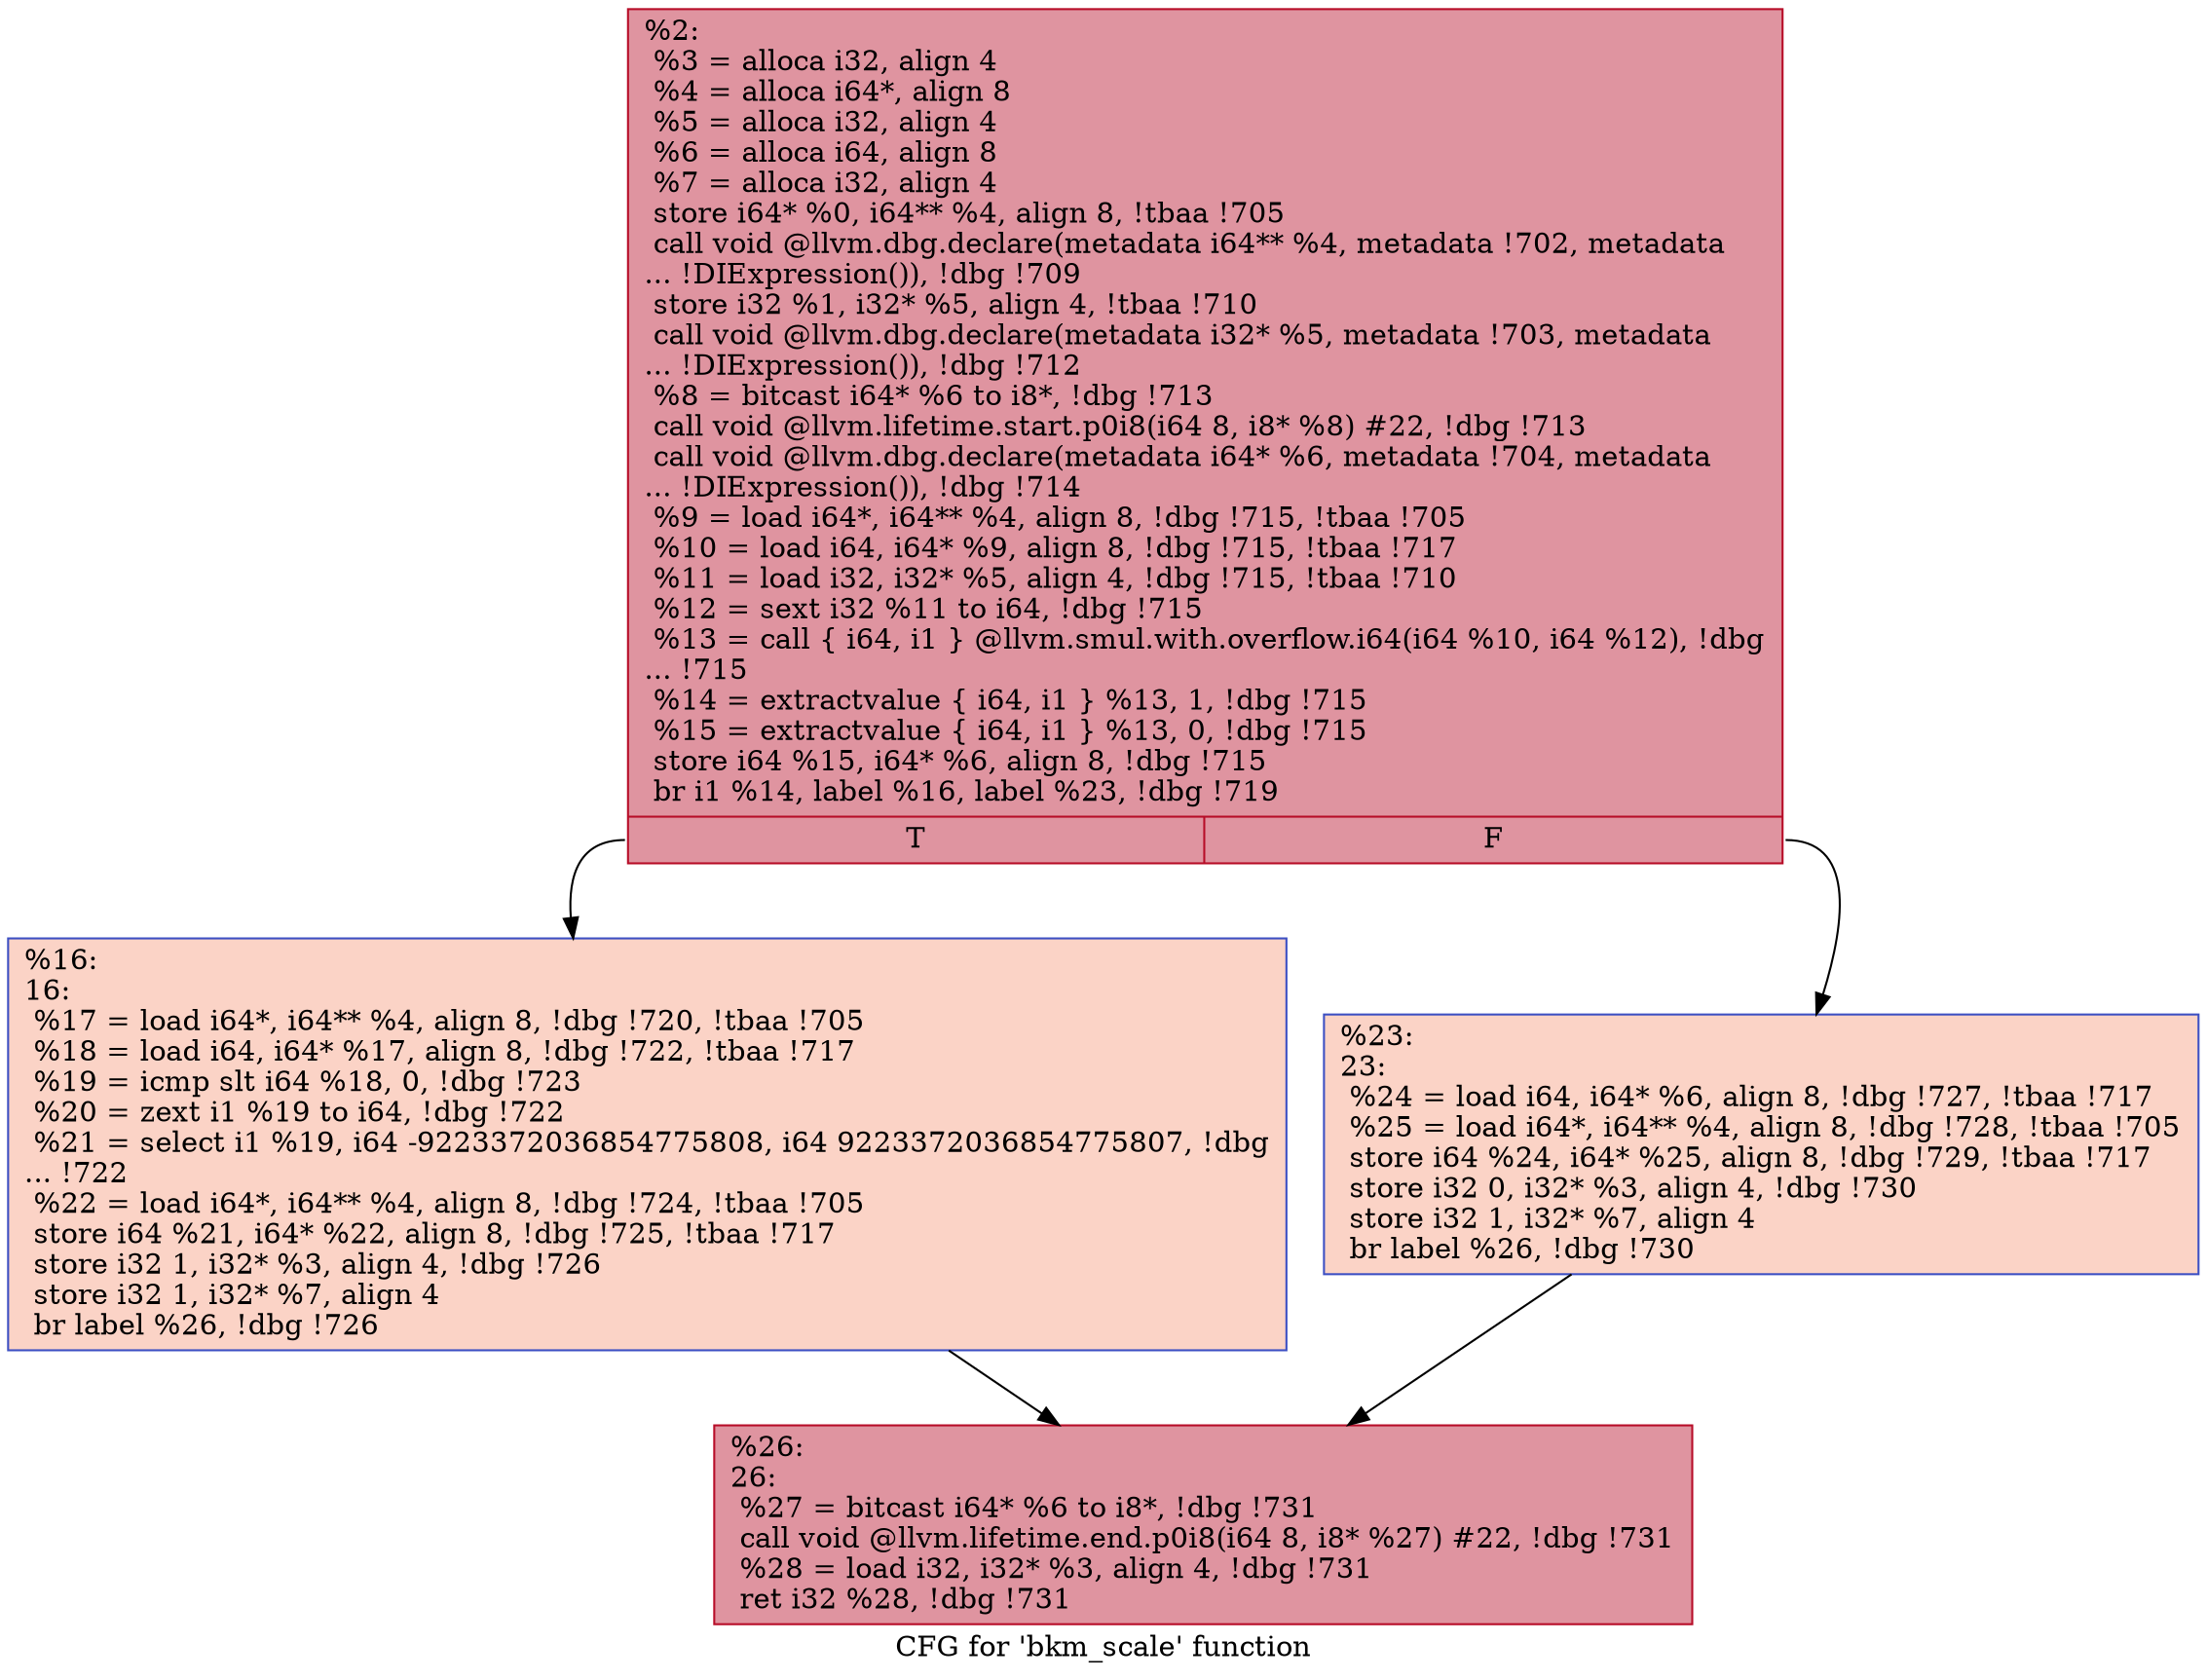 digraph "CFG for 'bkm_scale' function" {
	label="CFG for 'bkm_scale' function";

	Node0x19b2250 [shape=record,color="#b70d28ff", style=filled, fillcolor="#b70d2870",label="{%2:\l  %3 = alloca i32, align 4\l  %4 = alloca i64*, align 8\l  %5 = alloca i32, align 4\l  %6 = alloca i64, align 8\l  %7 = alloca i32, align 4\l  store i64* %0, i64** %4, align 8, !tbaa !705\l  call void @llvm.dbg.declare(metadata i64** %4, metadata !702, metadata\l... !DIExpression()), !dbg !709\l  store i32 %1, i32* %5, align 4, !tbaa !710\l  call void @llvm.dbg.declare(metadata i32* %5, metadata !703, metadata\l... !DIExpression()), !dbg !712\l  %8 = bitcast i64* %6 to i8*, !dbg !713\l  call void @llvm.lifetime.start.p0i8(i64 8, i8* %8) #22, !dbg !713\l  call void @llvm.dbg.declare(metadata i64* %6, metadata !704, metadata\l... !DIExpression()), !dbg !714\l  %9 = load i64*, i64** %4, align 8, !dbg !715, !tbaa !705\l  %10 = load i64, i64* %9, align 8, !dbg !715, !tbaa !717\l  %11 = load i32, i32* %5, align 4, !dbg !715, !tbaa !710\l  %12 = sext i32 %11 to i64, !dbg !715\l  %13 = call \{ i64, i1 \} @llvm.smul.with.overflow.i64(i64 %10, i64 %12), !dbg\l... !715\l  %14 = extractvalue \{ i64, i1 \} %13, 1, !dbg !715\l  %15 = extractvalue \{ i64, i1 \} %13, 0, !dbg !715\l  store i64 %15, i64* %6, align 8, !dbg !715\l  br i1 %14, label %16, label %23, !dbg !719\l|{<s0>T|<s1>F}}"];
	Node0x19b2250:s0 -> Node0x19b22d0;
	Node0x19b2250:s1 -> Node0x19b2320;
	Node0x19b22d0 [shape=record,color="#3d50c3ff", style=filled, fillcolor="#f59c7d70",label="{%16:\l16:                                               \l  %17 = load i64*, i64** %4, align 8, !dbg !720, !tbaa !705\l  %18 = load i64, i64* %17, align 8, !dbg !722, !tbaa !717\l  %19 = icmp slt i64 %18, 0, !dbg !723\l  %20 = zext i1 %19 to i64, !dbg !722\l  %21 = select i1 %19, i64 -9223372036854775808, i64 9223372036854775807, !dbg\l... !722\l  %22 = load i64*, i64** %4, align 8, !dbg !724, !tbaa !705\l  store i64 %21, i64* %22, align 8, !dbg !725, !tbaa !717\l  store i32 1, i32* %3, align 4, !dbg !726\l  store i32 1, i32* %7, align 4\l  br label %26, !dbg !726\l}"];
	Node0x19b22d0 -> Node0x19b2370;
	Node0x19b2320 [shape=record,color="#3d50c3ff", style=filled, fillcolor="#f59c7d70",label="{%23:\l23:                                               \l  %24 = load i64, i64* %6, align 8, !dbg !727, !tbaa !717\l  %25 = load i64*, i64** %4, align 8, !dbg !728, !tbaa !705\l  store i64 %24, i64* %25, align 8, !dbg !729, !tbaa !717\l  store i32 0, i32* %3, align 4, !dbg !730\l  store i32 1, i32* %7, align 4\l  br label %26, !dbg !730\l}"];
	Node0x19b2320 -> Node0x19b2370;
	Node0x19b2370 [shape=record,color="#b70d28ff", style=filled, fillcolor="#b70d2870",label="{%26:\l26:                                               \l  %27 = bitcast i64* %6 to i8*, !dbg !731\l  call void @llvm.lifetime.end.p0i8(i64 8, i8* %27) #22, !dbg !731\l  %28 = load i32, i32* %3, align 4, !dbg !731\l  ret i32 %28, !dbg !731\l}"];
}
